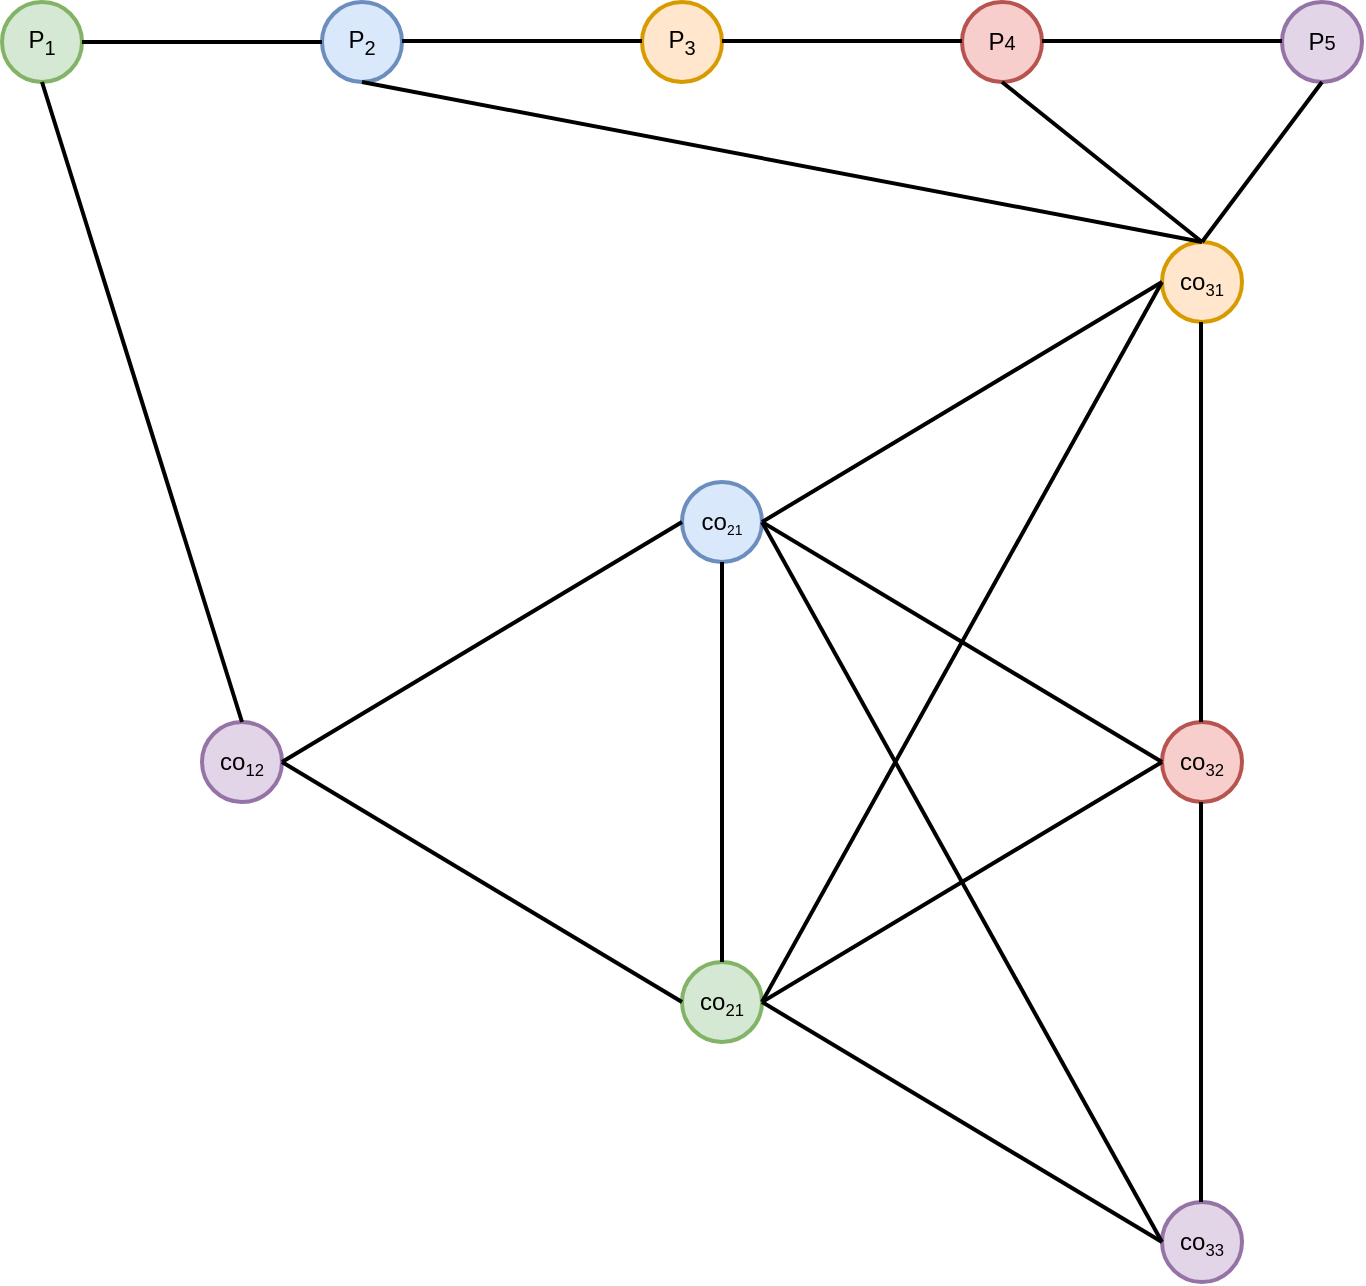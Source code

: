 <mxfile>
    <diagram name="第 1 页 的副本" id="tm1G8iWLZ_QPuOPbx9Au">
        <mxGraphModel dx="1335" dy="413" grid="1" gridSize="10" guides="1" tooltips="1" connect="1" arrows="1" fold="1" page="1" pageScale="1" pageWidth="827" pageHeight="1169" math="0" shadow="0">
            <root>
                <mxCell id="T97J72tXwTXzdbfRmsoW-0"/>
                <mxCell id="T97J72tXwTXzdbfRmsoW-1" parent="T97J72tXwTXzdbfRmsoW-0"/>
                <mxCell id="T97J72tXwTXzdbfRmsoW-2" value="co&lt;span style=&quot;font-size: 10px&quot;&gt;&lt;sub&gt;12&lt;/sub&gt;&lt;/span&gt;" style="ellipse;whiteSpace=wrap;html=1;aspect=fixed;strokeWidth=2;fillColor=#e1d5e7;strokeColor=#9673a6;" parent="T97J72tXwTXzdbfRmsoW-1" vertex="1">
                    <mxGeometry x="160" y="440" width="40" height="40" as="geometry"/>
                </mxCell>
                <mxCell id="T97J72tXwTXzdbfRmsoW-3" value="co&lt;span style=&quot;font-size: 8.333px&quot;&gt;&lt;sub&gt;21&lt;/sub&gt;&lt;/span&gt;" style="ellipse;whiteSpace=wrap;html=1;aspect=fixed;strokeWidth=2;fillColor=#dae8fc;strokeColor=#6c8ebf;" parent="T97J72tXwTXzdbfRmsoW-1" vertex="1">
                    <mxGeometry x="400" y="320" width="40" height="40" as="geometry"/>
                </mxCell>
                <mxCell id="T97J72tXwTXzdbfRmsoW-4" value="co&lt;span style=&quot;font-size: 10px&quot;&gt;&lt;sub&gt;21&lt;/sub&gt;&lt;/span&gt;" style="ellipse;whiteSpace=wrap;html=1;aspect=fixed;strokeWidth=2;fillColor=#d5e8d4;strokeColor=#82b366;" parent="T97J72tXwTXzdbfRmsoW-1" vertex="1">
                    <mxGeometry x="400" y="560" width="40" height="40" as="geometry"/>
                </mxCell>
                <mxCell id="T97J72tXwTXzdbfRmsoW-5" value="co&lt;span style=&quot;font-size: 10px&quot;&gt;&lt;sub&gt;31&lt;/sub&gt;&lt;/span&gt;" style="ellipse;whiteSpace=wrap;html=1;aspect=fixed;strokeWidth=2;fillColor=#ffe6cc;strokeColor=#d79b00;" parent="T97J72tXwTXzdbfRmsoW-1" vertex="1">
                    <mxGeometry x="640" y="200" width="40" height="40" as="geometry"/>
                </mxCell>
                <mxCell id="T97J72tXwTXzdbfRmsoW-6" value="co&lt;span style=&quot;font-size: 10px&quot;&gt;&lt;sub&gt;32&lt;/sub&gt;&lt;/span&gt;" style="ellipse;whiteSpace=wrap;html=1;aspect=fixed;strokeWidth=2;fillColor=#f8cecc;strokeColor=#b85450;" parent="T97J72tXwTXzdbfRmsoW-1" vertex="1">
                    <mxGeometry x="640" y="440" width="40" height="40" as="geometry"/>
                </mxCell>
                <mxCell id="T97J72tXwTXzdbfRmsoW-7" value="co&lt;span style=&quot;font-size: 10px&quot;&gt;&lt;sub&gt;33&lt;/sub&gt;&lt;/span&gt;" style="ellipse;whiteSpace=wrap;html=1;aspect=fixed;strokeWidth=2;fillColor=#e1d5e7;strokeColor=#9673a6;" parent="T97J72tXwTXzdbfRmsoW-1" vertex="1">
                    <mxGeometry x="640" y="680" width="40" height="40" as="geometry"/>
                </mxCell>
                <mxCell id="T97J72tXwTXzdbfRmsoW-8" value="" style="endArrow=none;html=1;entryX=0;entryY=0.5;entryDx=0;entryDy=0;strokeWidth=2;" parent="T97J72tXwTXzdbfRmsoW-1" target="T97J72tXwTXzdbfRmsoW-3" edge="1">
                    <mxGeometry width="50" height="50" relative="1" as="geometry">
                        <mxPoint x="200" y="460" as="sourcePoint"/>
                        <mxPoint x="370" y="340" as="targetPoint"/>
                    </mxGeometry>
                </mxCell>
                <mxCell id="T97J72tXwTXzdbfRmsoW-9" value="" style="endArrow=none;html=1;entryX=0;entryY=0.5;entryDx=0;entryDy=0;strokeWidth=2;" parent="T97J72tXwTXzdbfRmsoW-1" edge="1">
                    <mxGeometry width="50" height="50" relative="1" as="geometry">
                        <mxPoint x="440" y="340" as="sourcePoint"/>
                        <mxPoint x="640" y="220" as="targetPoint"/>
                    </mxGeometry>
                </mxCell>
                <mxCell id="T97J72tXwTXzdbfRmsoW-10" value="" style="endArrow=none;html=1;entryX=0;entryY=0.5;entryDx=0;entryDy=0;strokeWidth=2;" parent="T97J72tXwTXzdbfRmsoW-1" edge="1">
                    <mxGeometry width="50" height="50" relative="1" as="geometry">
                        <mxPoint x="440" y="580" as="sourcePoint"/>
                        <mxPoint x="640" y="460" as="targetPoint"/>
                    </mxGeometry>
                </mxCell>
                <mxCell id="T97J72tXwTXzdbfRmsoW-11" value="" style="endArrow=none;html=1;entryX=0;entryY=0.5;entryDx=0;entryDy=0;exitX=1;exitY=0.5;exitDx=0;exitDy=0;strokeWidth=2;" parent="T97J72tXwTXzdbfRmsoW-1" source="T97J72tXwTXzdbfRmsoW-2" target="T97J72tXwTXzdbfRmsoW-4" edge="1">
                    <mxGeometry width="50" height="50" relative="1" as="geometry">
                        <mxPoint x="230" y="490" as="sourcePoint"/>
                        <mxPoint x="430" y="370" as="targetPoint"/>
                    </mxGeometry>
                </mxCell>
                <mxCell id="T97J72tXwTXzdbfRmsoW-12" value="" style="endArrow=none;html=1;entryX=0;entryY=0.5;entryDx=0;entryDy=0;exitX=1;exitY=0.5;exitDx=0;exitDy=0;strokeWidth=2;" parent="T97J72tXwTXzdbfRmsoW-1" edge="1">
                    <mxGeometry width="50" height="50" relative="1" as="geometry">
                        <mxPoint x="440" y="340" as="sourcePoint"/>
                        <mxPoint x="640" y="460" as="targetPoint"/>
                    </mxGeometry>
                </mxCell>
                <mxCell id="T97J72tXwTXzdbfRmsoW-13" value="" style="endArrow=none;html=1;entryX=0;entryY=0.5;entryDx=0;entryDy=0;exitX=1;exitY=0.5;exitDx=0;exitDy=0;strokeWidth=2;" parent="T97J72tXwTXzdbfRmsoW-1" edge="1">
                    <mxGeometry width="50" height="50" relative="1" as="geometry">
                        <mxPoint x="440" y="580" as="sourcePoint"/>
                        <mxPoint x="640" y="700" as="targetPoint"/>
                    </mxGeometry>
                </mxCell>
                <mxCell id="T97J72tXwTXzdbfRmsoW-14" value="" style="endArrow=none;html=1;entryX=0;entryY=0.5;entryDx=0;entryDy=0;exitX=1;exitY=0.5;exitDx=0;exitDy=0;strokeWidth=2;" parent="T97J72tXwTXzdbfRmsoW-1" source="T97J72tXwTXzdbfRmsoW-3" target="T97J72tXwTXzdbfRmsoW-7" edge="1">
                    <mxGeometry width="50" height="50" relative="1" as="geometry">
                        <mxPoint x="420" y="370" as="sourcePoint"/>
                        <mxPoint x="620" y="490" as="targetPoint"/>
                    </mxGeometry>
                </mxCell>
                <mxCell id="T97J72tXwTXzdbfRmsoW-15" value="" style="endArrow=none;html=1;entryX=0;entryY=0.5;entryDx=0;entryDy=0;exitX=1;exitY=0.5;exitDx=0;exitDy=0;strokeWidth=2;" parent="T97J72tXwTXzdbfRmsoW-1" source="T97J72tXwTXzdbfRmsoW-4" target="T97J72tXwTXzdbfRmsoW-5" edge="1">
                    <mxGeometry width="50" height="50" relative="1" as="geometry">
                        <mxPoint x="240" y="500" as="sourcePoint"/>
                        <mxPoint x="440" y="620" as="targetPoint"/>
                    </mxGeometry>
                </mxCell>
                <mxCell id="T97J72tXwTXzdbfRmsoW-16" value="" style="endArrow=none;html=1;entryX=0.5;entryY=0;entryDx=0;entryDy=0;exitX=0.5;exitY=1;exitDx=0;exitDy=0;strokeWidth=2;" parent="T97J72tXwTXzdbfRmsoW-1" source="T97J72tXwTXzdbfRmsoW-3" target="T97J72tXwTXzdbfRmsoW-4" edge="1">
                    <mxGeometry width="50" height="50" relative="1" as="geometry">
                        <mxPoint x="250" y="510" as="sourcePoint"/>
                        <mxPoint x="450" y="630" as="targetPoint"/>
                    </mxGeometry>
                </mxCell>
                <mxCell id="T97J72tXwTXzdbfRmsoW-17" value="" style="endArrow=none;html=1;entryX=0.5;entryY=0;entryDx=0;entryDy=0;exitX=0.5;exitY=1;exitDx=0;exitDy=0;strokeWidth=2;" parent="T97J72tXwTXzdbfRmsoW-1" edge="1">
                    <mxGeometry width="50" height="50" relative="1" as="geometry">
                        <mxPoint x="659.5" y="240" as="sourcePoint"/>
                        <mxPoint x="659.5" y="440" as="targetPoint"/>
                    </mxGeometry>
                </mxCell>
                <mxCell id="T97J72tXwTXzdbfRmsoW-18" value="" style="endArrow=none;html=1;entryX=0.5;entryY=0;entryDx=0;entryDy=0;exitX=0.5;exitY=1;exitDx=0;exitDy=0;strokeWidth=2;" parent="T97J72tXwTXzdbfRmsoW-1" edge="1">
                    <mxGeometry width="50" height="50" relative="1" as="geometry">
                        <mxPoint x="659.5" y="480" as="sourcePoint"/>
                        <mxPoint x="659.5" y="680" as="targetPoint"/>
                    </mxGeometry>
                </mxCell>
                <mxCell id="T97J72tXwTXzdbfRmsoW-19" value="P&lt;sub&gt;1&lt;/sub&gt;" style="ellipse;whiteSpace=wrap;html=1;aspect=fixed;strokeWidth=2;fillColor=#d5e8d4;strokeColor=#82b366;" parent="T97J72tXwTXzdbfRmsoW-1" vertex="1">
                    <mxGeometry x="60" y="80" width="40" height="40" as="geometry"/>
                </mxCell>
                <mxCell id="T97J72tXwTXzdbfRmsoW-20" value="&lt;span&gt;P&lt;/span&gt;&lt;sub&gt;2&lt;/sub&gt;" style="ellipse;whiteSpace=wrap;html=1;aspect=fixed;strokeWidth=2;fillColor=#dae8fc;strokeColor=#6c8ebf;" parent="T97J72tXwTXzdbfRmsoW-1" vertex="1">
                    <mxGeometry x="220" y="80" width="40" height="40" as="geometry"/>
                </mxCell>
                <mxCell id="T97J72tXwTXzdbfRmsoW-21" value="P&lt;span style=&quot;font-size: 10px&quot;&gt;4&lt;/span&gt;" style="ellipse;whiteSpace=wrap;html=1;aspect=fixed;strokeWidth=2;fillColor=#f8cecc;strokeColor=#b85450;" parent="T97J72tXwTXzdbfRmsoW-1" vertex="1">
                    <mxGeometry x="540" y="80" width="40" height="40" as="geometry"/>
                </mxCell>
                <mxCell id="T97J72tXwTXzdbfRmsoW-22" value="&lt;span&gt;P&lt;/span&gt;&lt;sub&gt;3&lt;/sub&gt;" style="ellipse;whiteSpace=wrap;html=1;aspect=fixed;strokeWidth=2;fillColor=#ffe6cc;strokeColor=#d79b00;" parent="T97J72tXwTXzdbfRmsoW-1" vertex="1">
                    <mxGeometry x="380" y="80" width="40" height="40" as="geometry"/>
                </mxCell>
                <mxCell id="T97J72tXwTXzdbfRmsoW-23" value="P&lt;span style=&quot;font-size: 10px&quot;&gt;5&lt;br&gt;&lt;/span&gt;" style="ellipse;whiteSpace=wrap;html=1;aspect=fixed;strokeWidth=2;fillColor=#e1d5e7;strokeColor=#9673a6;" parent="T97J72tXwTXzdbfRmsoW-1" vertex="1">
                    <mxGeometry x="700" y="80" width="40" height="40" as="geometry"/>
                </mxCell>
                <mxCell id="NRuNP5oYlHgJ69DvRQuL-0" value="" style="endArrow=none;html=1;exitX=1;exitY=0.5;exitDx=0;exitDy=0;entryX=0;entryY=0.5;entryDx=0;entryDy=0;strokeWidth=2;" parent="T97J72tXwTXzdbfRmsoW-1" source="T97J72tXwTXzdbfRmsoW-19" target="T97J72tXwTXzdbfRmsoW-20" edge="1">
                    <mxGeometry width="50" height="50" relative="1" as="geometry">
                        <mxPoint x="390" y="430" as="sourcePoint"/>
                        <mxPoint x="290" y="320" as="targetPoint"/>
                        <Array as="points"/>
                    </mxGeometry>
                </mxCell>
                <mxCell id="NRuNP5oYlHgJ69DvRQuL-1" value="" style="endArrow=none;html=1;exitX=1;exitY=0.5;exitDx=0;exitDy=0;entryX=0;entryY=0.5;entryDx=0;entryDy=0;strokeWidth=2;" parent="T97J72tXwTXzdbfRmsoW-1" edge="1">
                    <mxGeometry width="50" height="50" relative="1" as="geometry">
                        <mxPoint x="260" y="99.5" as="sourcePoint"/>
                        <mxPoint x="380" y="99.5" as="targetPoint"/>
                        <Array as="points"/>
                    </mxGeometry>
                </mxCell>
                <mxCell id="NRuNP5oYlHgJ69DvRQuL-2" value="" style="endArrow=none;html=1;exitX=1;exitY=0.5;exitDx=0;exitDy=0;entryX=0;entryY=0.5;entryDx=0;entryDy=0;strokeWidth=2;" parent="T97J72tXwTXzdbfRmsoW-1" edge="1">
                    <mxGeometry width="50" height="50" relative="1" as="geometry">
                        <mxPoint x="420" y="99.5" as="sourcePoint"/>
                        <mxPoint x="540" y="99.5" as="targetPoint"/>
                        <Array as="points"/>
                    </mxGeometry>
                </mxCell>
                <mxCell id="NRuNP5oYlHgJ69DvRQuL-3" value="" style="endArrow=none;html=1;exitX=1;exitY=0.5;exitDx=0;exitDy=0;entryX=0;entryY=0.5;entryDx=0;entryDy=0;strokeWidth=2;" parent="T97J72tXwTXzdbfRmsoW-1" edge="1">
                    <mxGeometry width="50" height="50" relative="1" as="geometry">
                        <mxPoint x="580" y="99.5" as="sourcePoint"/>
                        <mxPoint x="700" y="99.5" as="targetPoint"/>
                        <Array as="points"/>
                    </mxGeometry>
                </mxCell>
                <mxCell id="17EGr0peKHc_jQvcU9xc-0" value="" style="endArrow=none;html=1;strokeWidth=2;exitX=0.5;exitY=0;exitDx=0;exitDy=0;entryX=0.5;entryY=1;entryDx=0;entryDy=0;" parent="T97J72tXwTXzdbfRmsoW-1" source="T97J72tXwTXzdbfRmsoW-2" target="T97J72tXwTXzdbfRmsoW-19" edge="1">
                    <mxGeometry width="50" height="50" relative="1" as="geometry">
                        <mxPoint x="390" y="430" as="sourcePoint"/>
                        <mxPoint x="440" y="380" as="targetPoint"/>
                    </mxGeometry>
                </mxCell>
                <mxCell id="VzreKtaqajQDuVs-WVMM-0" value="" style="endArrow=none;html=1;entryX=0.5;entryY=0;entryDx=0;entryDy=0;exitX=0.5;exitY=1;exitDx=0;exitDy=0;strokeWidth=2;" parent="T97J72tXwTXzdbfRmsoW-1" source="T97J72tXwTXzdbfRmsoW-21" target="T97J72tXwTXzdbfRmsoW-5" edge="1">
                    <mxGeometry width="50" height="50" relative="1" as="geometry">
                        <mxPoint x="310" y="260" as="sourcePoint"/>
                        <mxPoint x="510" y="380" as="targetPoint"/>
                    </mxGeometry>
                </mxCell>
                <mxCell id="VzreKtaqajQDuVs-WVMM-1" value="" style="endArrow=none;html=1;entryX=0.5;entryY=0;entryDx=0;entryDy=0;exitX=0.5;exitY=1;exitDx=0;exitDy=0;strokeWidth=2;" parent="T97J72tXwTXzdbfRmsoW-1" source="T97J72tXwTXzdbfRmsoW-23" target="T97J72tXwTXzdbfRmsoW-5" edge="1">
                    <mxGeometry width="50" height="50" relative="1" as="geometry">
                        <mxPoint x="660" y="150" as="sourcePoint"/>
                        <mxPoint x="760" y="230" as="targetPoint"/>
                    </mxGeometry>
                </mxCell>
                <mxCell id="VzreKtaqajQDuVs-WVMM-4" value="" style="endArrow=none;html=1;entryX=0.5;entryY=0;entryDx=0;entryDy=0;exitX=0.5;exitY=1;exitDx=0;exitDy=0;strokeWidth=2;" parent="T97J72tXwTXzdbfRmsoW-1" source="T97J72tXwTXzdbfRmsoW-20" target="T97J72tXwTXzdbfRmsoW-5" edge="1">
                    <mxGeometry width="50" height="50" relative="1" as="geometry">
                        <mxPoint x="570" y="130" as="sourcePoint"/>
                        <mxPoint x="670" y="210" as="targetPoint"/>
                    </mxGeometry>
                </mxCell>
            </root>
        </mxGraphModel>
    </diagram>
    <diagram id="3Ly72FiyV3bbbam6luFa" name="第 1 页">
        <mxGraphModel dx="1335" dy="413" grid="1" gridSize="10" guides="1" tooltips="1" connect="1" arrows="1" fold="1" page="1" pageScale="1" pageWidth="827" pageHeight="1169" math="0" shadow="0">
            <root>
                <mxCell id="0"/>
                <mxCell id="1" parent="0"/>
                <mxCell id="IIWEKLIINnd2ia2Q3Hpi-21" value="co&lt;span style=&quot;font-size: 10px&quot;&gt;&lt;sub&gt;12&lt;/sub&gt;&lt;/span&gt;" style="ellipse;whiteSpace=wrap;html=1;aspect=fixed;strokeWidth=2;fillColor=#e1d5e7;strokeColor=#9673a6;" parent="1" vertex="1">
                    <mxGeometry x="160" y="440" width="40" height="40" as="geometry"/>
                </mxCell>
                <mxCell id="IIWEKLIINnd2ia2Q3Hpi-22" value="co&lt;span style=&quot;font-size: 8.333px&quot;&gt;&lt;sub&gt;21&lt;/sub&gt;&lt;/span&gt;" style="ellipse;whiteSpace=wrap;html=1;aspect=fixed;strokeWidth=2;fillColor=#dae8fc;strokeColor=#6c8ebf;" parent="1" vertex="1">
                    <mxGeometry x="400" y="320" width="40" height="40" as="geometry"/>
                </mxCell>
                <mxCell id="IIWEKLIINnd2ia2Q3Hpi-23" value="co&lt;span style=&quot;font-size: 10px&quot;&gt;&lt;sub&gt;21&lt;/sub&gt;&lt;/span&gt;" style="ellipse;whiteSpace=wrap;html=1;aspect=fixed;strokeWidth=2;fillColor=#d5e8d4;strokeColor=#82b366;" parent="1" vertex="1">
                    <mxGeometry x="400" y="560" width="40" height="40" as="geometry"/>
                </mxCell>
                <mxCell id="IIWEKLIINnd2ia2Q3Hpi-24" value="co&lt;span style=&quot;font-size: 10px&quot;&gt;&lt;sub&gt;31&lt;/sub&gt;&lt;/span&gt;" style="ellipse;whiteSpace=wrap;html=1;aspect=fixed;strokeWidth=2;fillColor=#ffe6cc;strokeColor=#d79b00;" parent="1" vertex="1">
                    <mxGeometry x="640" y="200" width="40" height="40" as="geometry"/>
                </mxCell>
                <mxCell id="IIWEKLIINnd2ia2Q3Hpi-25" value="co&lt;span style=&quot;font-size: 10px&quot;&gt;&lt;sub&gt;32&lt;/sub&gt;&lt;/span&gt;" style="ellipse;whiteSpace=wrap;html=1;aspect=fixed;strokeWidth=2;fillColor=#f8cecc;strokeColor=#b85450;" parent="1" vertex="1">
                    <mxGeometry x="640" y="440" width="40" height="40" as="geometry"/>
                </mxCell>
                <mxCell id="IIWEKLIINnd2ia2Q3Hpi-26" value="co&lt;span style=&quot;font-size: 10px&quot;&gt;&lt;sub&gt;33&lt;/sub&gt;&lt;/span&gt;" style="ellipse;whiteSpace=wrap;html=1;aspect=fixed;strokeWidth=2;fillColor=#e1d5e7;strokeColor=#9673a6;" parent="1" vertex="1">
                    <mxGeometry x="640" y="680" width="40" height="40" as="geometry"/>
                </mxCell>
                <mxCell id="IIWEKLIINnd2ia2Q3Hpi-27" value="" style="endArrow=none;html=1;entryX=0;entryY=0.5;entryDx=0;entryDy=0;strokeWidth=2;" parent="1" target="IIWEKLIINnd2ia2Q3Hpi-22" edge="1">
                    <mxGeometry width="50" height="50" relative="1" as="geometry">
                        <mxPoint x="200" y="460" as="sourcePoint"/>
                        <mxPoint x="370" y="340" as="targetPoint"/>
                    </mxGeometry>
                </mxCell>
                <mxCell id="IIWEKLIINnd2ia2Q3Hpi-28" value="" style="endArrow=none;html=1;entryX=0;entryY=0.5;entryDx=0;entryDy=0;strokeWidth=2;" parent="1" edge="1">
                    <mxGeometry width="50" height="50" relative="1" as="geometry">
                        <mxPoint x="440" y="340" as="sourcePoint"/>
                        <mxPoint x="640" y="220" as="targetPoint"/>
                    </mxGeometry>
                </mxCell>
                <mxCell id="IIWEKLIINnd2ia2Q3Hpi-29" value="" style="endArrow=none;html=1;entryX=0;entryY=0.5;entryDx=0;entryDy=0;strokeWidth=2;" parent="1" edge="1">
                    <mxGeometry width="50" height="50" relative="1" as="geometry">
                        <mxPoint x="440" y="580" as="sourcePoint"/>
                        <mxPoint x="640" y="460" as="targetPoint"/>
                    </mxGeometry>
                </mxCell>
                <mxCell id="IIWEKLIINnd2ia2Q3Hpi-30" value="" style="endArrow=none;html=1;entryX=0;entryY=0.5;entryDx=0;entryDy=0;exitX=1;exitY=0.5;exitDx=0;exitDy=0;strokeWidth=2;" parent="1" source="IIWEKLIINnd2ia2Q3Hpi-21" target="IIWEKLIINnd2ia2Q3Hpi-23" edge="1">
                    <mxGeometry width="50" height="50" relative="1" as="geometry">
                        <mxPoint x="230" y="490" as="sourcePoint"/>
                        <mxPoint x="430" y="370" as="targetPoint"/>
                    </mxGeometry>
                </mxCell>
                <mxCell id="IIWEKLIINnd2ia2Q3Hpi-31" value="" style="endArrow=none;html=1;entryX=0;entryY=0.5;entryDx=0;entryDy=0;exitX=1;exitY=0.5;exitDx=0;exitDy=0;strokeWidth=2;" parent="1" edge="1">
                    <mxGeometry width="50" height="50" relative="1" as="geometry">
                        <mxPoint x="440" y="340" as="sourcePoint"/>
                        <mxPoint x="640" y="460" as="targetPoint"/>
                    </mxGeometry>
                </mxCell>
                <mxCell id="IIWEKLIINnd2ia2Q3Hpi-32" value="" style="endArrow=none;html=1;entryX=0;entryY=0.5;entryDx=0;entryDy=0;exitX=1;exitY=0.5;exitDx=0;exitDy=0;strokeWidth=2;" parent="1" edge="1">
                    <mxGeometry width="50" height="50" relative="1" as="geometry">
                        <mxPoint x="440" y="580" as="sourcePoint"/>
                        <mxPoint x="640" y="700" as="targetPoint"/>
                    </mxGeometry>
                </mxCell>
                <mxCell id="IIWEKLIINnd2ia2Q3Hpi-33" value="" style="endArrow=none;html=1;entryX=0;entryY=0.5;entryDx=0;entryDy=0;exitX=1;exitY=0.5;exitDx=0;exitDy=0;strokeWidth=2;" parent="1" source="IIWEKLIINnd2ia2Q3Hpi-22" target="IIWEKLIINnd2ia2Q3Hpi-26" edge="1">
                    <mxGeometry width="50" height="50" relative="1" as="geometry">
                        <mxPoint x="420" y="370" as="sourcePoint"/>
                        <mxPoint x="620" y="490" as="targetPoint"/>
                    </mxGeometry>
                </mxCell>
                <mxCell id="IIWEKLIINnd2ia2Q3Hpi-34" value="" style="endArrow=none;html=1;entryX=0;entryY=0.5;entryDx=0;entryDy=0;exitX=1;exitY=0.5;exitDx=0;exitDy=0;strokeWidth=2;" parent="1" source="IIWEKLIINnd2ia2Q3Hpi-23" target="IIWEKLIINnd2ia2Q3Hpi-24" edge="1">
                    <mxGeometry width="50" height="50" relative="1" as="geometry">
                        <mxPoint x="240" y="500" as="sourcePoint"/>
                        <mxPoint x="440" y="620" as="targetPoint"/>
                    </mxGeometry>
                </mxCell>
                <mxCell id="IIWEKLIINnd2ia2Q3Hpi-35" value="" style="endArrow=none;html=1;entryX=0.5;entryY=0;entryDx=0;entryDy=0;exitX=0.5;exitY=1;exitDx=0;exitDy=0;strokeWidth=2;" parent="1" source="IIWEKLIINnd2ia2Q3Hpi-22" target="IIWEKLIINnd2ia2Q3Hpi-23" edge="1">
                    <mxGeometry width="50" height="50" relative="1" as="geometry">
                        <mxPoint x="250" y="510" as="sourcePoint"/>
                        <mxPoint x="450" y="630" as="targetPoint"/>
                    </mxGeometry>
                </mxCell>
                <mxCell id="IIWEKLIINnd2ia2Q3Hpi-36" value="" style="endArrow=none;html=1;entryX=0.5;entryY=0;entryDx=0;entryDy=0;exitX=0.5;exitY=1;exitDx=0;exitDy=0;strokeWidth=2;" parent="1" edge="1">
                    <mxGeometry width="50" height="50" relative="1" as="geometry">
                        <mxPoint x="659.5" y="240" as="sourcePoint"/>
                        <mxPoint x="659.5" y="440" as="targetPoint"/>
                    </mxGeometry>
                </mxCell>
                <mxCell id="IIWEKLIINnd2ia2Q3Hpi-37" value="" style="endArrow=none;html=1;entryX=0.5;entryY=0;entryDx=0;entryDy=0;exitX=0.5;exitY=1;exitDx=0;exitDy=0;strokeWidth=2;" parent="1" edge="1">
                    <mxGeometry width="50" height="50" relative="1" as="geometry">
                        <mxPoint x="659.5" y="480" as="sourcePoint"/>
                        <mxPoint x="659.5" y="680" as="targetPoint"/>
                    </mxGeometry>
                </mxCell>
            </root>
        </mxGraphModel>
    </diagram>
</mxfile>
